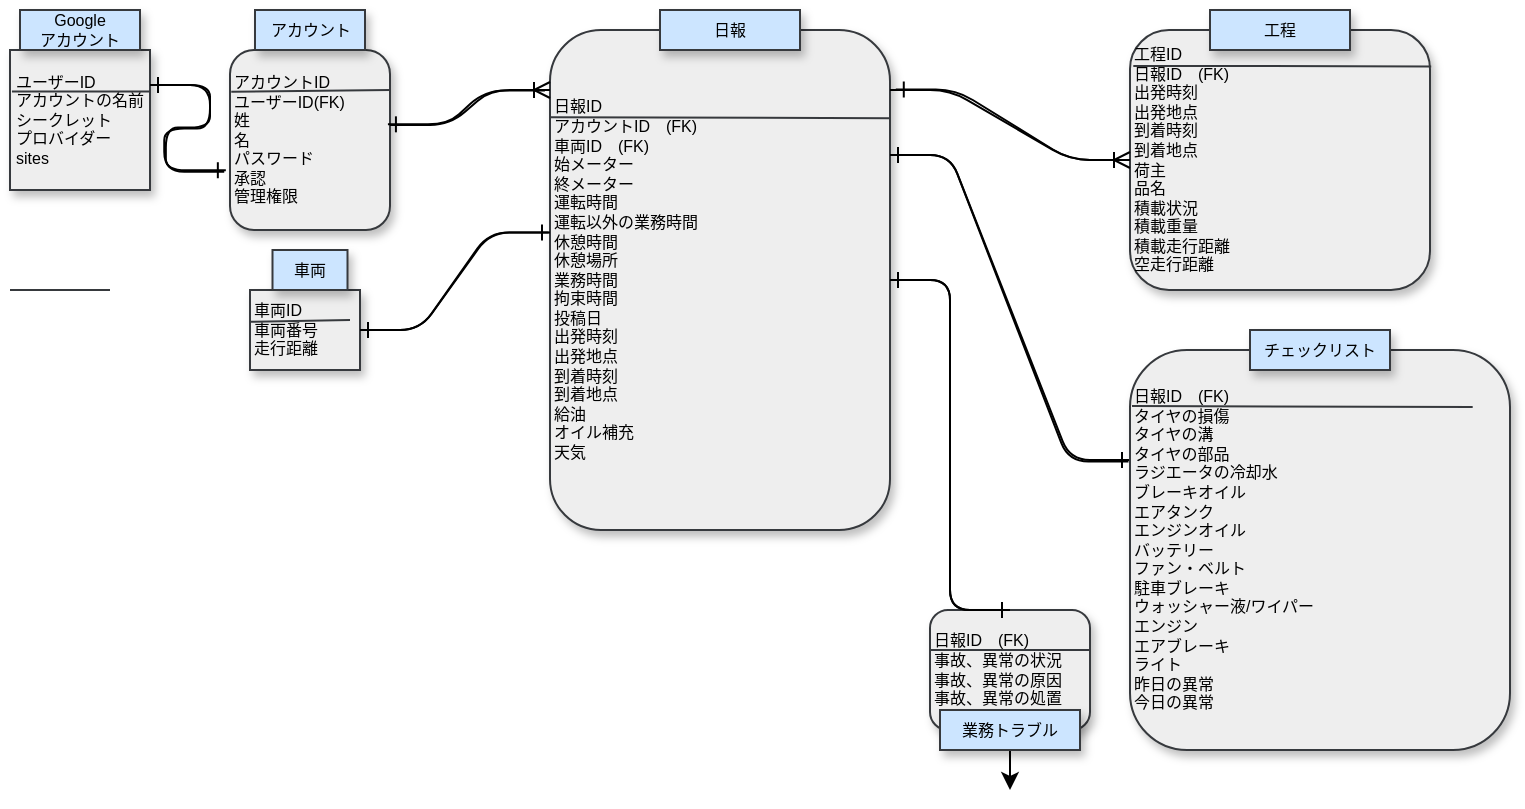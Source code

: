 <mxfile>
    <diagram id="xOlj1Fg3QPiDD3xwuKuJ" name="ページ1">
        <mxGraphModel dx="347" dy="146" grid="1" gridSize="10" guides="1" tooltips="1" connect="1" arrows="1" fold="1" page="1" pageScale="1" pageWidth="827" pageHeight="1169" math="0" shadow="0">
            <root>
                <mxCell id="0"/>
                <mxCell id="1" parent="0"/>
                <mxCell id="3" value="&lt;div style=&quot;text-align: left;&quot;&gt;&lt;span style=&quot;background-color: initial;&quot;&gt;ユーザーID&lt;/span&gt;&lt;br&gt;&lt;/div&gt;&lt;div style=&quot;text-align: left;&quot;&gt;&lt;div&gt;&lt;span style=&quot;background-color: initial;&quot;&gt;アカウントの名前&lt;/span&gt;&lt;/div&gt;&lt;/div&gt;&lt;div style=&quot;text-align: left;&quot;&gt;シークレット&lt;/div&gt;&lt;div style=&quot;text-align: left;&quot;&gt;プロバイダー&lt;br&gt;&lt;/div&gt;&lt;div style=&quot;text-align: left;&quot;&gt;sites&lt;/div&gt;" style="rounded=0;whiteSpace=wrap;html=1;shadow=1;strokeColor=#36393d;fontFamily=Helvetica;fontSize=8;startSize=0;fillColor=#eeeeee;fontColor=#000000;" parent="1" vertex="1">
                    <mxGeometry x="40" y="40" width="70" height="70" as="geometry"/>
                </mxCell>
                <mxCell id="4" value="アカウントID&lt;br&gt;ユーザーID(FK)&lt;br&gt;姓&lt;br&gt;名&lt;br&gt;パスワード&lt;br&gt;承認&lt;br&gt;管理権限" style="rounded=1;whiteSpace=wrap;html=1;shadow=1;strokeColor=#36393d;fontFamily=Helvetica;fontSize=8;startSize=0;fillColor=#eeeeee;fontColor=#000000;align=left;" parent="1" vertex="1">
                    <mxGeometry x="150" y="40" width="80" height="90" as="geometry"/>
                </mxCell>
                <mxCell id="5" value="" style="endArrow=none;html=1;fontFamily=Helvetica;fontSize=8;fontColor=#000000;startSize=0;fillColor=#eeeeee;strokeColor=#36393d;entryX=0.999;entryY=0.296;entryDx=0;entryDy=0;exitX=0.014;exitY=0.296;exitDx=0;exitDy=0;entryPerimeter=0;exitPerimeter=0;" parent="1" source="3" target="3" edge="1">
                    <mxGeometry width="50" height="50" relative="1" as="geometry">
                        <mxPoint x="40" y="100" as="sourcePoint"/>
                        <mxPoint x="110" y="100" as="targetPoint"/>
                        <Array as="points"/>
                    </mxGeometry>
                </mxCell>
                <mxCell id="6" value="" style="endArrow=none;html=1;fontFamily=Helvetica;fontSize=8;fontColor=#000000;startSize=0;fillColor=#eeeeee;strokeColor=#36393d;entryX=0.992;entryY=0.373;entryDx=0;entryDy=0;exitX=0.014;exitY=0.296;exitDx=0;exitDy=0;entryPerimeter=0;exitPerimeter=0;" parent="1" edge="1">
                    <mxGeometry width="50" height="50" relative="1" as="geometry">
                        <mxPoint x="150.64" y="60.88" as="sourcePoint"/>
                        <mxPoint x="230" y="60" as="targetPoint"/>
                        <Array as="points"/>
                    </mxGeometry>
                </mxCell>
                <mxCell id="7" value="&lt;div style=&quot;&quot;&gt;車両ID&lt;/div&gt;&lt;div style=&quot;&quot;&gt;車両番号&lt;/div&gt;&lt;div style=&quot;&quot;&gt;走行距離&lt;/div&gt;" style="rounded=0;whiteSpace=wrap;html=1;shadow=1;strokeColor=#36393d;fontFamily=Helvetica;fontSize=8;startSize=0;fillColor=#eeeeee;fontColor=#000000;align=left;" parent="1" vertex="1">
                    <mxGeometry x="160" y="160" width="55" height="40" as="geometry"/>
                </mxCell>
                <mxCell id="8" value="" style="endArrow=none;html=1;fontFamily=Helvetica;fontSize=8;fontColor=#000000;startSize=0;fillColor=#eeeeee;strokeColor=#36393d;exitX=0.014;exitY=0.296;exitDx=0;exitDy=0;exitPerimeter=0;" parent="1" edge="1">
                    <mxGeometry width="50" height="50" relative="1" as="geometry">
                        <mxPoint x="40" y="160" as="sourcePoint"/>
                        <mxPoint x="90" y="160" as="targetPoint"/>
                        <Array as="points"/>
                    </mxGeometry>
                </mxCell>
                <mxCell id="9" value="日報ID&lt;br&gt;アカウントID　(FK)&lt;br&gt;車両ID　(FK)　&lt;br&gt;始メーター&lt;br&gt;終メーター&lt;br&gt;運転時間&lt;br&gt;運転以外の業務時間&lt;br&gt;休憩時間&lt;br&gt;休憩場所&lt;br&gt;業務時間&lt;br&gt;拘束時間&lt;br&gt;投稿日&lt;br&gt;出発時刻&lt;br&gt;出発地点&lt;br&gt;到着時刻&lt;br&gt;到着地点&lt;br&gt;給油&lt;br&gt;オイル補充&lt;br&gt;天気&lt;br&gt;" style="rounded=1;whiteSpace=wrap;html=1;shadow=1;strokeColor=#36393d;fontFamily=Helvetica;fontSize=8;startSize=0;fillColor=#eeeeee;fontColor=#000000;align=left;" parent="1" vertex="1">
                    <mxGeometry x="310" y="30" width="170" height="250" as="geometry"/>
                </mxCell>
                <mxCell id="10" value="" style="endArrow=none;html=1;fontFamily=Helvetica;fontSize=8;fontColor=#000000;startSize=0;fillColor=#eeeeee;strokeColor=#36393d;exitX=0.008;exitY=0.084;exitDx=0;exitDy=0;exitPerimeter=0;entryX=1.01;entryY=0.086;entryDx=0;entryDy=0;entryPerimeter=0;" parent="1" edge="1">
                    <mxGeometry width="50" height="50" relative="1" as="geometry">
                        <mxPoint x="310" y="73.62" as="sourcePoint"/>
                        <mxPoint x="480.34" y="74.12" as="targetPoint"/>
                        <Array as="points"/>
                    </mxGeometry>
                </mxCell>
                <mxCell id="11" value="" style="edgeStyle=entityRelationEdgeStyle;fontSize=12;html=1;endArrow=ERone;endFill=1;fontFamily=Helvetica;fontColor=#000000;startSize=0;entryX=-0.026;entryY=0.668;entryDx=0;entryDy=0;entryPerimeter=0;exitX=1;exitY=0.25;exitDx=0;exitDy=0;" parent="1" source="3" target="4" edge="1">
                    <mxGeometry width="100" height="100" relative="1" as="geometry">
                        <mxPoint x="110" y="60.0" as="sourcePoint"/>
                        <mxPoint x="150" y="60.29" as="targetPoint"/>
                    </mxGeometry>
                </mxCell>
                <mxCell id="12" value="Google&lt;br&gt;アカウント" style="rounded=0;whiteSpace=wrap;html=1;shadow=1;strokeColor=#36393d;fontFamily=Helvetica;fontSize=8;startSize=0;fillColor=#cce5ff;fontColor=#000000;" parent="1" vertex="1">
                    <mxGeometry x="45" y="20" width="60" height="20" as="geometry"/>
                </mxCell>
                <mxCell id="13" value="アカウント" style="rounded=0;whiteSpace=wrap;html=1;shadow=1;strokeColor=#36393d;fontFamily=Helvetica;fontSize=8;startSize=0;fillColor=#cce5ff;fontColor=#000000;" parent="1" vertex="1">
                    <mxGeometry x="162.5" y="20" width="55" height="20" as="geometry"/>
                </mxCell>
                <mxCell id="14" value="車両" style="rounded=0;whiteSpace=wrap;html=1;shadow=1;strokeColor=#36393d;fontFamily=Helvetica;fontSize=8;startSize=0;fillColor=#cce5ff;fontColor=#000000;" parent="1" vertex="1">
                    <mxGeometry x="171.25" y="140" width="37.5" height="20" as="geometry"/>
                </mxCell>
                <mxCell id="15" value="日報" style="rounded=0;whiteSpace=wrap;html=1;shadow=1;strokeColor=#36393d;fontFamily=Helvetica;fontSize=8;startSize=0;fillColor=#cce5ff;fontColor=#000000;" parent="1" vertex="1">
                    <mxGeometry x="365" y="20" width="70" height="20" as="geometry"/>
                </mxCell>
                <mxCell id="16" value="" style="endArrow=none;html=1;fontFamily=Helvetica;fontSize=8;fontColor=#000000;startSize=0;fillColor=#eeeeee;strokeColor=#36393d;exitX=0.014;exitY=0.296;exitDx=0;exitDy=0;exitPerimeter=0;" parent="1" edge="1">
                    <mxGeometry width="50" height="50" relative="1" as="geometry">
                        <mxPoint x="159.82" y="175.88" as="sourcePoint"/>
                        <mxPoint x="210" y="175" as="targetPoint"/>
                        <Array as="points"/>
                    </mxGeometry>
                </mxCell>
                <mxCell id="17" value="工程ID&lt;br&gt;日報ID　(FK)　&lt;br&gt;出発時刻&lt;br&gt;出発地点&lt;br&gt;到着時刻&lt;br&gt;到着地点&lt;br&gt;荷主&lt;br&gt;品名&lt;br&gt;積載状況&lt;br&gt;積載重量&lt;br&gt;積載走行距離&lt;br&gt;空走行距離" style="rounded=1;whiteSpace=wrap;html=1;shadow=1;strokeColor=#36393d;fontFamily=Helvetica;fontSize=8;startSize=0;fillColor=#eeeeee;fontColor=#000000;align=left;" parent="1" vertex="1">
                    <mxGeometry x="600" y="30" width="150" height="130" as="geometry"/>
                </mxCell>
                <mxCell id="18" value="" style="endArrow=none;html=1;fontFamily=Helvetica;fontSize=8;fontColor=#000000;startSize=0;fillColor=#eeeeee;strokeColor=#36393d;exitX=0.011;exitY=0.138;exitDx=0;exitDy=0;exitPerimeter=0;entryX=1.004;entryY=0.14;entryDx=0;entryDy=0;entryPerimeter=0;" parent="1" source="17" target="17" edge="1">
                    <mxGeometry width="50" height="50" relative="1" as="geometry">
                        <mxPoint x="550" y="62.0" as="sourcePoint"/>
                        <mxPoint x="700" y="60" as="targetPoint"/>
                        <Array as="points"/>
                    </mxGeometry>
                </mxCell>
                <mxCell id="19" value="" style="edgeStyle=entityRelationEdgeStyle;fontSize=12;html=1;endArrow=ERoneToMany;fontFamily=Helvetica;fontColor=#000000;startSize=0;entryX=0;entryY=0.5;entryDx=0;entryDy=0;" parent="1" target="17" edge="1">
                    <mxGeometry width="100" height="100" relative="1" as="geometry">
                        <mxPoint x="480" y="60" as="sourcePoint"/>
                        <mxPoint x="550" y="90" as="targetPoint"/>
                    </mxGeometry>
                </mxCell>
                <mxCell id="20" value="" style="edgeStyle=entityRelationEdgeStyle;fontSize=12;html=1;endArrow=ERone;endFill=1;fontFamily=Helvetica;fontColor=#000000;startSize=0;entryX=1.017;entryY=0.119;entryDx=0;entryDy=0;entryPerimeter=0;exitX=0;exitY=0.5;exitDx=0;exitDy=0;" parent="1" source="17" target="9" edge="1">
                    <mxGeometry width="100" height="100" relative="1" as="geometry">
                        <mxPoint x="500" y="190" as="sourcePoint"/>
                        <mxPoint x="580" y="90" as="targetPoint"/>
                    </mxGeometry>
                </mxCell>
                <mxCell id="21" value="" style="edgeStyle=entityRelationEdgeStyle;fontSize=12;html=1;endArrow=ERone;endFill=1;fontFamily=Helvetica;fontColor=#000000;startSize=0;exitX=1;exitY=0.25;exitDx=0;exitDy=0;" parent="1" source="9" edge="1">
                    <mxGeometry width="100" height="100" relative="1" as="geometry">
                        <mxPoint x="520" y="230" as="sourcePoint"/>
                        <mxPoint x="600" y="245" as="targetPoint"/>
                    </mxGeometry>
                </mxCell>
                <mxCell id="22" value="" style="edgeStyle=entityRelationEdgeStyle;fontSize=12;html=1;endArrow=ERone;endFill=1;fontFamily=Helvetica;fontColor=#000000;startSize=0;exitX=-0.004;exitY=0.279;exitDx=0;exitDy=0;entryX=1;entryY=0.25;entryDx=0;entryDy=0;exitPerimeter=0;" parent="1" source="30" target="9" edge="1">
                    <mxGeometry width="100" height="100" relative="1" as="geometry">
                        <mxPoint x="600.76" y="245.2" as="sourcePoint"/>
                        <mxPoint x="610" y="255" as="targetPoint"/>
                    </mxGeometry>
                </mxCell>
                <mxCell id="23" value="工程" style="rounded=0;whiteSpace=wrap;html=1;shadow=1;strokeColor=#36393d;fontFamily=Helvetica;fontSize=8;startSize=0;fillColor=#cce5ff;fontColor=#000000;" parent="1" vertex="1">
                    <mxGeometry x="640" y="20" width="70" height="20" as="geometry"/>
                </mxCell>
                <mxCell id="25" value="" style="edgeStyle=entityRelationEdgeStyle;fontSize=12;html=1;endArrow=ERoneToMany;fontFamily=Helvetica;fontColor=#000000;startSize=0;" parent="1" edge="1">
                    <mxGeometry width="100" height="100" relative="1" as="geometry">
                        <mxPoint x="230" y="77.5" as="sourcePoint"/>
                        <mxPoint x="310" y="60" as="targetPoint"/>
                    </mxGeometry>
                </mxCell>
                <mxCell id="26" value="" style="edgeStyle=entityRelationEdgeStyle;fontSize=12;html=1;endArrow=ERone;endFill=1;fontFamily=Helvetica;fontColor=#000000;startSize=0;exitX=1;exitY=0.5;exitDx=0;exitDy=0;" parent="1" source="7" edge="1">
                    <mxGeometry width="100" height="100" relative="1" as="geometry">
                        <mxPoint x="230" y="178.75" as="sourcePoint"/>
                        <mxPoint x="310" y="131.25" as="targetPoint"/>
                    </mxGeometry>
                </mxCell>
                <mxCell id="27" value="" style="edgeStyle=entityRelationEdgeStyle;fontSize=12;html=1;endArrow=ERone;endFill=1;fontFamily=Helvetica;fontColor=#000000;startSize=0;entryX=1;entryY=0.5;entryDx=0;entryDy=0;exitX=-0.004;exitY=0.405;exitDx=0;exitDy=0;exitPerimeter=0;" parent="1" source="9" target="7" edge="1">
                    <mxGeometry width="100" height="100" relative="1" as="geometry">
                        <mxPoint x="310" y="130" as="sourcePoint"/>
                        <mxPoint x="320" y="141.25" as="targetPoint"/>
                    </mxGeometry>
                </mxCell>
                <mxCell id="28" value="" style="edgeStyle=entityRelationEdgeStyle;fontSize=12;html=1;endArrow=ERone;endFill=1;fontFamily=Helvetica;fontColor=#000000;startSize=0;exitX=-0.015;exitY=0.121;exitDx=0;exitDy=0;entryX=0.987;entryY=0.413;entryDx=0;entryDy=0;entryPerimeter=0;exitPerimeter=0;" parent="1" source="9" target="4" edge="1">
                    <mxGeometry width="100" height="100" relative="1" as="geometry">
                        <mxPoint x="235" y="200" as="sourcePoint"/>
                        <mxPoint x="330" y="151.25" as="targetPoint"/>
                    </mxGeometry>
                </mxCell>
                <mxCell id="29" value="" style="edgeStyle=entityRelationEdgeStyle;fontSize=12;html=1;endArrow=ERone;endFill=1;fontFamily=Helvetica;fontColor=#000000;startSize=0;exitX=-0.036;exitY=0.677;exitDx=0;exitDy=0;entryX=1;entryY=0.25;entryDx=0;entryDy=0;exitPerimeter=0;" parent="1" source="4" target="3" edge="1">
                    <mxGeometry width="100" height="100" relative="1" as="geometry">
                        <mxPoint x="55" y="168.75" as="sourcePoint"/>
                        <mxPoint x="150" y="120" as="targetPoint"/>
                    </mxGeometry>
                </mxCell>
                <mxCell id="30" value="日報ID　(FK)&lt;br&gt;タイヤの損傷&lt;br&gt;タイヤの溝&lt;br&gt;タイヤの部品&lt;br&gt;ラジエータの冷却水&lt;br&gt;ブレーキオイル&lt;br&gt;エアタンク&lt;br&gt;エンジンオイル&lt;br&gt;バッテリー&lt;br&gt;ファン・ベルト&lt;br&gt;駐車ブレーキ&lt;br&gt;ウォッシャー液/ワイパー&lt;br&gt;エンジン&lt;br&gt;エアブレーキ&lt;br&gt;ライト&lt;br&gt;昨日の異常&lt;br&gt;今日の異常" style="rounded=1;whiteSpace=wrap;html=1;shadow=1;strokeColor=#36393d;fontFamily=Helvetica;fontSize=8;startSize=0;fillColor=#eeeeee;fontColor=#000000;align=left;" parent="1" vertex="1">
                    <mxGeometry x="600" y="190" width="190" height="200" as="geometry"/>
                </mxCell>
                <mxCell id="24" value="チェックリスト" style="rounded=0;whiteSpace=wrap;html=1;shadow=1;strokeColor=#36393d;fontFamily=Helvetica;fontSize=8;startSize=0;fillColor=#cce5ff;fontColor=#000000;" parent="1" vertex="1">
                    <mxGeometry x="660" y="180" width="70" height="20" as="geometry"/>
                </mxCell>
                <mxCell id="31" value="日報ID　(FK)&lt;br&gt;事故、異常の状況&lt;br&gt;事故、異常の原因&lt;br&gt;事故、異常の処置" style="rounded=1;whiteSpace=wrap;html=1;shadow=1;strokeColor=#36393d;fontFamily=Helvetica;fontSize=8;startSize=0;fillColor=#eeeeee;fontColor=#000000;align=left;" parent="1" vertex="1">
                    <mxGeometry x="500" y="320" width="80" height="60" as="geometry"/>
                </mxCell>
                <mxCell id="33" value="" style="edgeStyle=entityRelationEdgeStyle;fontSize=12;html=1;endArrow=ERone;endFill=1;fontFamily=Helvetica;fontColor=#000000;startSize=0;entryX=1;entryY=0.5;entryDx=0;entryDy=0;exitX=0.5;exitY=0;exitDx=0;exitDy=0;" parent="1" source="31" target="9" edge="1">
                    <mxGeometry width="100" height="100" relative="1" as="geometry">
                        <mxPoint x="410" y="320" as="sourcePoint"/>
                        <mxPoint x="380" y="310" as="targetPoint"/>
                    </mxGeometry>
                </mxCell>
                <mxCell id="34" value="" style="edgeStyle=entityRelationEdgeStyle;fontSize=12;html=1;endArrow=ERone;endFill=1;fontFamily=Helvetica;fontColor=#000000;startSize=0;exitX=1;exitY=0.5;exitDx=0;exitDy=0;" parent="1" source="9" edge="1">
                    <mxGeometry width="100" height="100" relative="1" as="geometry">
                        <mxPoint x="609.24" y="255.8" as="sourcePoint"/>
                        <mxPoint x="540" y="320" as="targetPoint"/>
                    </mxGeometry>
                </mxCell>
                <mxCell id="37" style="edgeStyle=none;html=1;exitX=0.5;exitY=1;exitDx=0;exitDy=0;" parent="1" source="36" edge="1">
                    <mxGeometry relative="1" as="geometry">
                        <mxPoint x="540" y="410" as="targetPoint"/>
                    </mxGeometry>
                </mxCell>
                <mxCell id="36" value="業務トラブル" style="rounded=0;whiteSpace=wrap;html=1;shadow=1;strokeColor=#36393d;fontFamily=Helvetica;fontSize=8;startSize=0;fillColor=#cce5ff;fontColor=#000000;" parent="1" vertex="1">
                    <mxGeometry x="505" y="370" width="70" height="20" as="geometry"/>
                </mxCell>
                <mxCell id="38" value="" style="endArrow=none;html=1;fontFamily=Helvetica;fontSize=8;fontColor=#000000;startSize=0;fillColor=#eeeeee;strokeColor=#36393d;exitX=0.008;exitY=0.084;exitDx=0;exitDy=0;exitPerimeter=0;entryX=1.01;entryY=0.086;entryDx=0;entryDy=0;entryPerimeter=0;" parent="1" edge="1">
                    <mxGeometry width="50" height="50" relative="1" as="geometry">
                        <mxPoint x="601" y="218" as="sourcePoint"/>
                        <mxPoint x="771.34" y="218.5" as="targetPoint"/>
                        <Array as="points"/>
                    </mxGeometry>
                </mxCell>
                <mxCell id="39" value="" style="endArrow=none;html=1;fontFamily=Helvetica;fontSize=8;fontColor=#000000;startSize=0;fillColor=#eeeeee;strokeColor=#36393d;" parent="1" edge="1">
                    <mxGeometry width="50" height="50" relative="1" as="geometry">
                        <mxPoint x="500" y="340" as="sourcePoint"/>
                        <mxPoint x="580" y="340" as="targetPoint"/>
                        <Array as="points"/>
                    </mxGeometry>
                </mxCell>
            </root>
        </mxGraphModel>
    </diagram>
</mxfile>